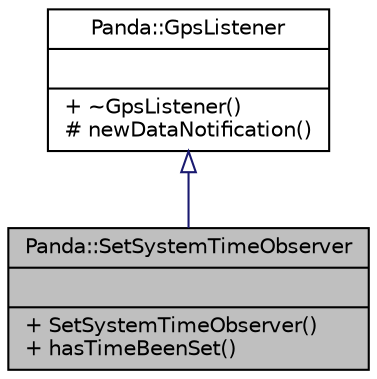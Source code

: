 digraph "Panda::SetSystemTimeObserver"
{
  edge [fontname="Helvetica",fontsize="10",labelfontname="Helvetica",labelfontsize="10"];
  node [fontname="Helvetica",fontsize="10",shape=record];
  Node1 [label="{Panda::SetSystemTimeObserver\n||+ SetSystemTimeObserver()\l+ hasTimeBeenSet()\l}",height=0.2,width=0.4,color="black", fillcolor="grey75", style="filled", fontcolor="black"];
  Node2 -> Node1 [dir="back",color="midnightblue",fontsize="10",style="solid",arrowtail="onormal",fontname="Helvetica"];
  Node2 [label="{Panda::GpsListener\n||+ ~GpsListener()\l# newDataNotification()\l}",height=0.2,width=0.4,color="black", fillcolor="white", style="filled",URL="$class_panda_1_1_gps_listener.html",tooltip="An abstract class for new data notifications for new GPS data. "];
}
